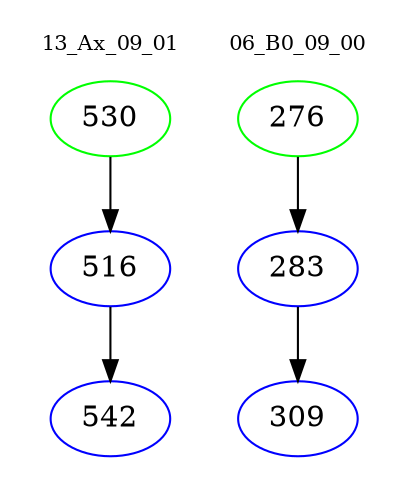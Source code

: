 digraph{
subgraph cluster_0 {
color = white
label = "13_Ax_09_01";
fontsize=10;
T0_530 [label="530", color="green"]
T0_530 -> T0_516 [color="black"]
T0_516 [label="516", color="blue"]
T0_516 -> T0_542 [color="black"]
T0_542 [label="542", color="blue"]
}
subgraph cluster_1 {
color = white
label = "06_B0_09_00";
fontsize=10;
T1_276 [label="276", color="green"]
T1_276 -> T1_283 [color="black"]
T1_283 [label="283", color="blue"]
T1_283 -> T1_309 [color="black"]
T1_309 [label="309", color="blue"]
}
}

